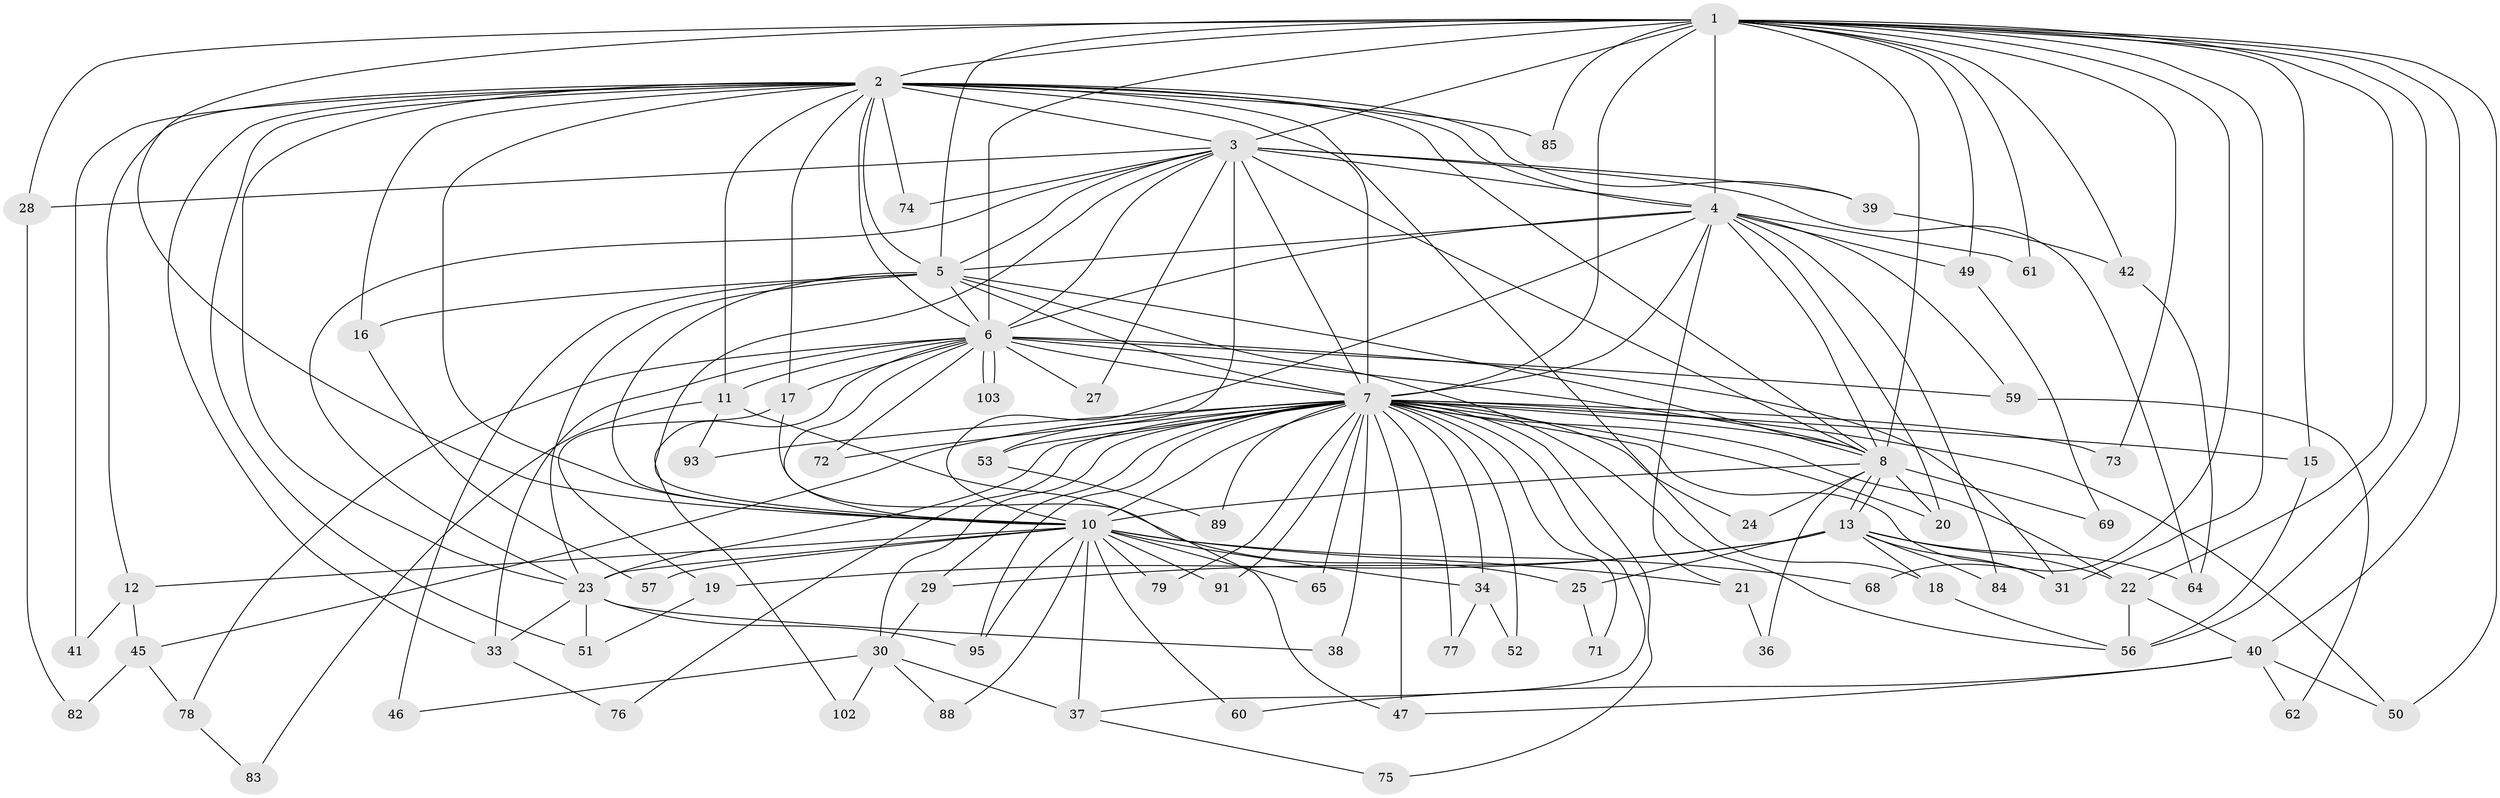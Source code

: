 // original degree distribution, {25: 0.018518518518518517, 22: 0.009259259259259259, 17: 0.009259259259259259, 15: 0.009259259259259259, 13: 0.009259259259259259, 21: 0.009259259259259259, 19: 0.009259259259259259, 16: 0.009259259259259259, 23: 0.009259259259259259, 5: 0.027777777777777776, 4: 0.10185185185185185, 10: 0.009259259259259259, 14: 0.009259259259259259, 3: 0.24074074074074073, 6: 0.018518518518518517, 2: 0.49074074074074076, 7: 0.009259259259259259}
// Generated by graph-tools (version 1.1) at 2025/17/03/04/25 18:17:25]
// undirected, 75 vertices, 185 edges
graph export_dot {
graph [start="1"]
  node [color=gray90,style=filled];
  1;
  2;
  3;
  4;
  5;
  6;
  7 [super="+81+9+101+63+35+14"];
  8;
  10;
  11;
  12;
  13;
  15;
  16;
  17;
  18 [super="+105"];
  19;
  20 [super="+43"];
  21;
  22;
  23 [super="+54+86"];
  24;
  25;
  27;
  28;
  29;
  30 [super="+58"];
  31 [super="+96"];
  33 [super="+48"];
  34;
  36;
  37 [super="+92+108"];
  38;
  39;
  40;
  41;
  42 [super="+80"];
  45;
  46;
  47;
  49;
  50 [super="+100"];
  51 [super="+87"];
  52;
  53;
  56 [super="+67+99"];
  57;
  59;
  60;
  61;
  62;
  64;
  65;
  68;
  69;
  71;
  72;
  73;
  74;
  75;
  76;
  77;
  78;
  79;
  82;
  83;
  84;
  85;
  88;
  89;
  91;
  93;
  95 [super="+104"];
  102;
  103;
  1 -- 2;
  1 -- 3;
  1 -- 4;
  1 -- 5;
  1 -- 6;
  1 -- 7 [weight=5];
  1 -- 8;
  1 -- 10;
  1 -- 15;
  1 -- 22;
  1 -- 28;
  1 -- 31;
  1 -- 40;
  1 -- 42;
  1 -- 49;
  1 -- 50;
  1 -- 61;
  1 -- 68;
  1 -- 73;
  1 -- 85;
  1 -- 56;
  2 -- 3;
  2 -- 4;
  2 -- 5;
  2 -- 6;
  2 -- 7 [weight=3];
  2 -- 8;
  2 -- 10;
  2 -- 11;
  2 -- 12;
  2 -- 16;
  2 -- 17;
  2 -- 18;
  2 -- 23;
  2 -- 33;
  2 -- 39;
  2 -- 41;
  2 -- 51;
  2 -- 74;
  2 -- 85;
  3 -- 4;
  3 -- 5;
  3 -- 6;
  3 -- 7 [weight=3];
  3 -- 8;
  3 -- 10;
  3 -- 27;
  3 -- 28;
  3 -- 39;
  3 -- 53;
  3 -- 64;
  3 -- 74;
  3 -- 23;
  4 -- 5;
  4 -- 6;
  4 -- 7 [weight=2];
  4 -- 8;
  4 -- 10;
  4 -- 21;
  4 -- 49;
  4 -- 59;
  4 -- 61;
  4 -- 84;
  4 -- 20;
  5 -- 6;
  5 -- 7 [weight=2];
  5 -- 8;
  5 -- 10;
  5 -- 16;
  5 -- 46;
  5 -- 56;
  5 -- 23;
  6 -- 7 [weight=3];
  6 -- 8;
  6 -- 10;
  6 -- 11;
  6 -- 17;
  6 -- 27;
  6 -- 59;
  6 -- 72;
  6 -- 78;
  6 -- 102;
  6 -- 103;
  6 -- 103;
  6 -- 31;
  6 -- 33;
  7 -- 8 [weight=3];
  7 -- 10 [weight=2];
  7 -- 15;
  7 -- 20 [weight=3];
  7 -- 76;
  7 -- 31;
  7 -- 23 [weight=2];
  7 -- 65;
  7 -- 71;
  7 -- 75;
  7 -- 79;
  7 -- 89;
  7 -- 91;
  7 -- 93;
  7 -- 29;
  7 -- 30 [weight=2];
  7 -- 95;
  7 -- 34;
  7 -- 38;
  7 -- 50;
  7 -- 53;
  7 -- 37;
  7 -- 72;
  7 -- 73;
  7 -- 45;
  7 -- 77;
  7 -- 47;
  7 -- 52;
  7 -- 22;
  7 -- 24 [weight=2];
  8 -- 10;
  8 -- 13;
  8 -- 13;
  8 -- 20;
  8 -- 24;
  8 -- 36;
  8 -- 69;
  10 -- 12;
  10 -- 21;
  10 -- 23;
  10 -- 34;
  10 -- 37 [weight=2];
  10 -- 57;
  10 -- 60;
  10 -- 65;
  10 -- 68;
  10 -- 79;
  10 -- 88;
  10 -- 91;
  10 -- 95;
  11 -- 25;
  11 -- 83;
  11 -- 93;
  12 -- 41;
  12 -- 45;
  13 -- 18;
  13 -- 19;
  13 -- 22;
  13 -- 25;
  13 -- 29;
  13 -- 31;
  13 -- 64;
  13 -- 84;
  15 -- 56;
  16 -- 57;
  17 -- 19;
  17 -- 47;
  18 -- 56;
  19 -- 51;
  21 -- 36;
  22 -- 40;
  22 -- 56;
  23 -- 33;
  23 -- 38;
  23 -- 51;
  23 -- 95;
  25 -- 71;
  28 -- 82;
  29 -- 30;
  30 -- 46;
  30 -- 88;
  30 -- 102;
  30 -- 37;
  33 -- 76;
  34 -- 52;
  34 -- 77;
  37 -- 75;
  39 -- 42;
  40 -- 47;
  40 -- 50;
  40 -- 60;
  40 -- 62;
  42 -- 64;
  45 -- 78;
  45 -- 82;
  49 -- 69;
  53 -- 89;
  59 -- 62;
  78 -- 83;
}
